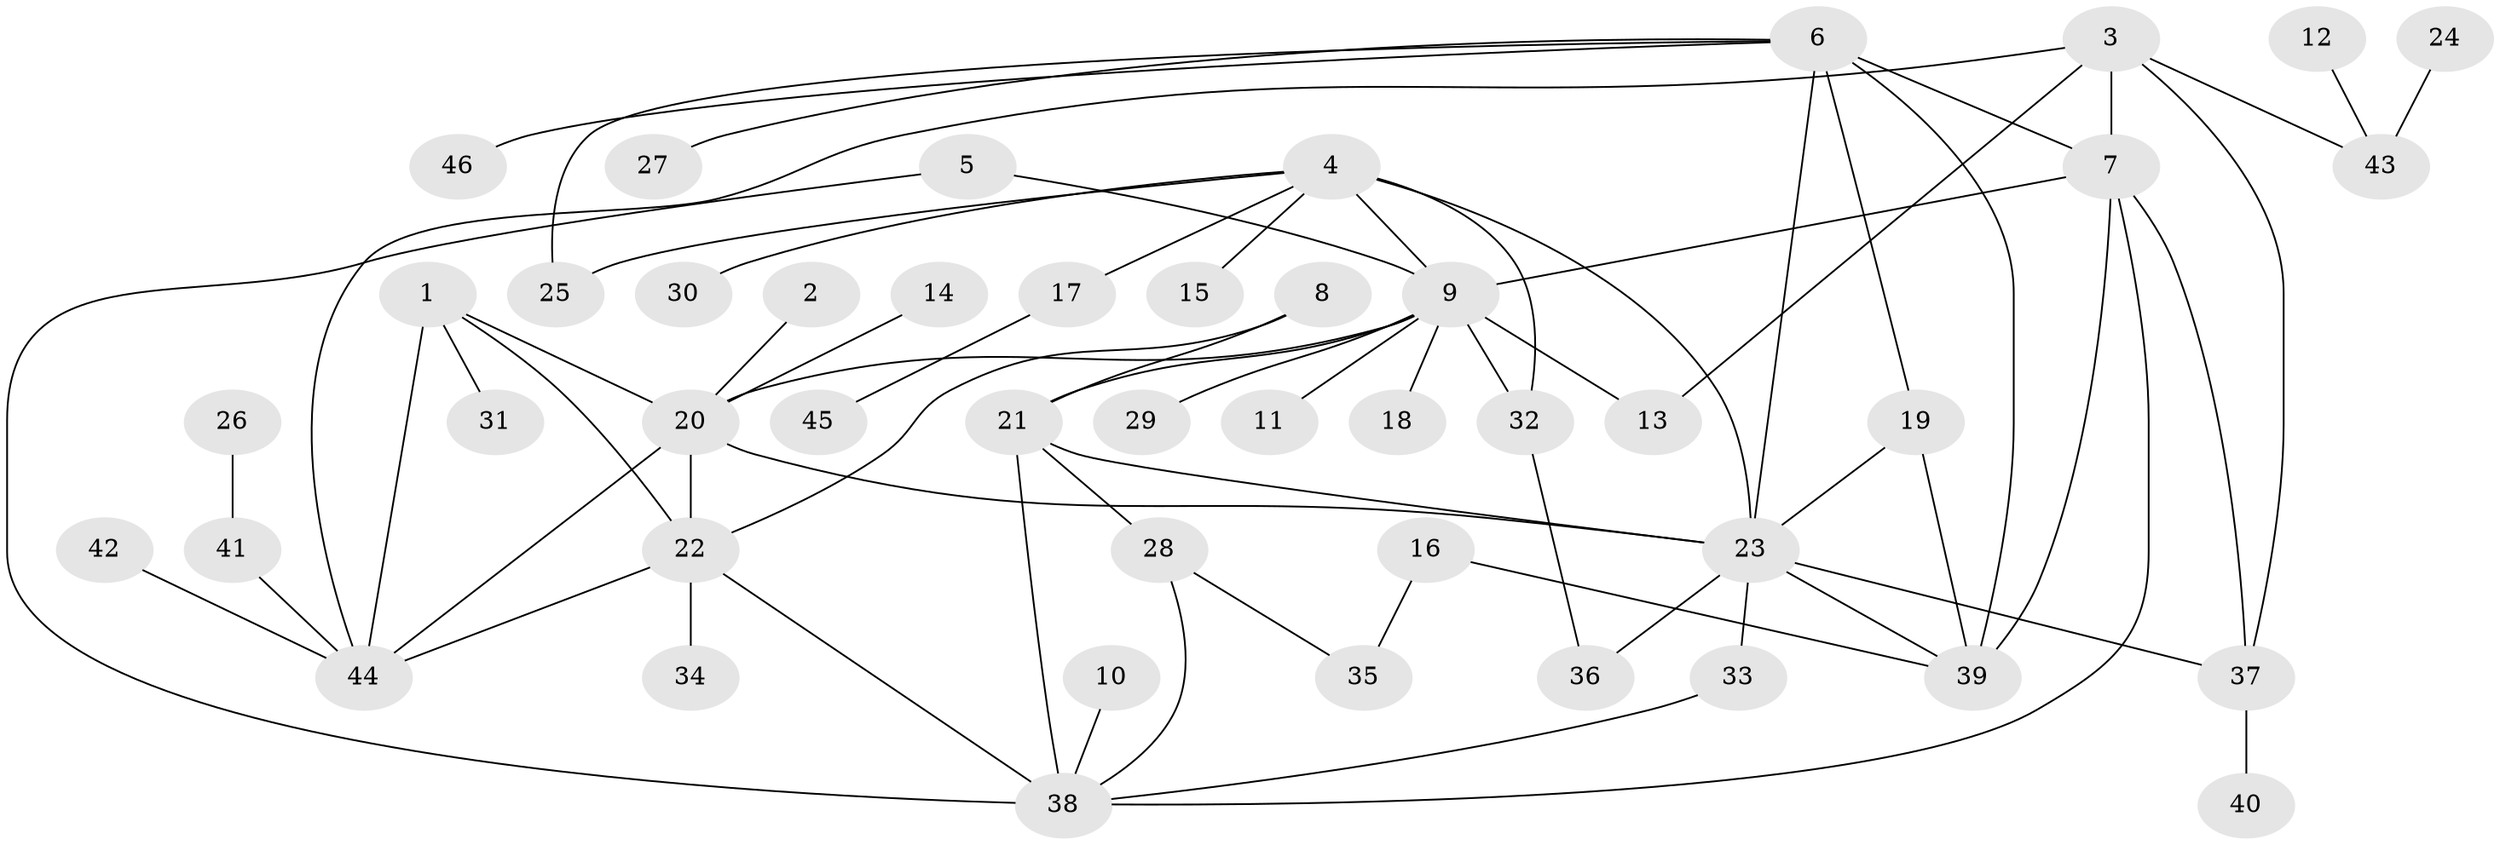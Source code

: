 // original degree distribution, {5: 0.021739130434782608, 6: 0.021739130434782608, 10: 0.021739130434782608, 13: 0.010869565217391304, 4: 0.07608695652173914, 7: 0.043478260869565216, 8: 0.021739130434782608, 11: 0.010869565217391304, 9: 0.010869565217391304, 3: 0.07608695652173914, 1: 0.5434782608695652, 2: 0.14130434782608695}
// Generated by graph-tools (version 1.1) at 2025/37/03/04/25 23:37:34]
// undirected, 46 vertices, 69 edges
graph export_dot {
  node [color=gray90,style=filled];
  1;
  2;
  3;
  4;
  5;
  6;
  7;
  8;
  9;
  10;
  11;
  12;
  13;
  14;
  15;
  16;
  17;
  18;
  19;
  20;
  21;
  22;
  23;
  24;
  25;
  26;
  27;
  28;
  29;
  30;
  31;
  32;
  33;
  34;
  35;
  36;
  37;
  38;
  39;
  40;
  41;
  42;
  43;
  44;
  45;
  46;
  1 -- 20 [weight=1.0];
  1 -- 22 [weight=1.0];
  1 -- 31 [weight=1.0];
  1 -- 44 [weight=1.0];
  2 -- 20 [weight=1.0];
  3 -- 7 [weight=2.0];
  3 -- 13 [weight=1.0];
  3 -- 37 [weight=1.0];
  3 -- 43 [weight=1.0];
  3 -- 44 [weight=1.0];
  4 -- 9 [weight=1.0];
  4 -- 15 [weight=1.0];
  4 -- 17 [weight=1.0];
  4 -- 23 [weight=1.0];
  4 -- 25 [weight=1.0];
  4 -- 30 [weight=1.0];
  4 -- 32 [weight=2.0];
  5 -- 9 [weight=1.0];
  5 -- 38 [weight=1.0];
  6 -- 7 [weight=1.0];
  6 -- 19 [weight=1.0];
  6 -- 23 [weight=1.0];
  6 -- 25 [weight=1.0];
  6 -- 27 [weight=1.0];
  6 -- 39 [weight=1.0];
  6 -- 46 [weight=1.0];
  7 -- 9 [weight=1.0];
  7 -- 37 [weight=2.0];
  7 -- 38 [weight=1.0];
  7 -- 39 [weight=2.0];
  8 -- 21 [weight=1.0];
  8 -- 22 [weight=1.0];
  9 -- 11 [weight=1.0];
  9 -- 13 [weight=1.0];
  9 -- 18 [weight=1.0];
  9 -- 20 [weight=1.0];
  9 -- 21 [weight=1.0];
  9 -- 29 [weight=1.0];
  9 -- 32 [weight=2.0];
  10 -- 38 [weight=1.0];
  12 -- 43 [weight=1.0];
  14 -- 20 [weight=1.0];
  16 -- 35 [weight=1.0];
  16 -- 39 [weight=1.0];
  17 -- 45 [weight=1.0];
  19 -- 23 [weight=1.0];
  19 -- 39 [weight=1.0];
  20 -- 22 [weight=1.0];
  20 -- 23 [weight=1.0];
  20 -- 44 [weight=1.0];
  21 -- 23 [weight=1.0];
  21 -- 28 [weight=2.0];
  21 -- 38 [weight=2.0];
  22 -- 34 [weight=1.0];
  22 -- 38 [weight=1.0];
  22 -- 44 [weight=1.0];
  23 -- 33 [weight=1.0];
  23 -- 36 [weight=1.0];
  23 -- 37 [weight=1.0];
  23 -- 39 [weight=1.0];
  24 -- 43 [weight=1.0];
  26 -- 41 [weight=1.0];
  28 -- 35 [weight=1.0];
  28 -- 38 [weight=1.0];
  32 -- 36 [weight=1.0];
  33 -- 38 [weight=1.0];
  37 -- 40 [weight=1.0];
  41 -- 44 [weight=1.0];
  42 -- 44 [weight=1.0];
}
